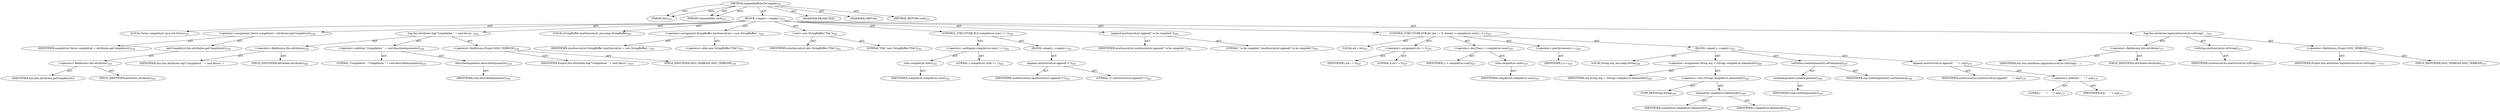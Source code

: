 digraph "logAndAddFilesToCompile" {  
"111669149707" [label = <(METHOD,logAndAddFilesToCompile)<SUB>255</SUB>> ]
"115964117008" [label = <(PARAM,this)<SUB>255</SUB>> ]
"115964117009" [label = <(PARAM,Commandline cmd)<SUB>255</SUB>> ]
"25769803807" [label = <(BLOCK,&lt;empty&gt;,&lt;empty&gt;)<SUB>255</SUB>> ]
"94489280518" [label = <(LOCAL,Vector compileList: java.util.Vector)<SUB>256</SUB>> ]
"30064771211" [label = <(&lt;operator&gt;.assignment,Vector compileList = attributes.getCompileList())<SUB>256</SUB>> ]
"68719476837" [label = <(IDENTIFIER,compileList,Vector compileList = attributes.getCompileList())<SUB>256</SUB>> ]
"30064771212" [label = <(getCompileList,this.attributes.getCompileList())<SUB>256</SUB>> ]
"30064771213" [label = <(&lt;operator&gt;.fieldAccess,this.attributes)<SUB>256</SUB>> ]
"68719476838" [label = <(IDENTIFIER,this,this.attributes.getCompileList())> ]
"55834574885" [label = <(FIELD_IDENTIFIER,attributes,attributes)<SUB>256</SUB>> ]
"30064771214" [label = <(log,this.attributes.log(&quot;Compilation &quot; + cmd.descri...)<SUB>258</SUB>> ]
"30064771215" [label = <(&lt;operator&gt;.fieldAccess,this.attributes)<SUB>258</SUB>> ]
"68719476839" [label = <(IDENTIFIER,this,this.attributes.log(&quot;Compilation &quot; + cmd.descri...)> ]
"55834574886" [label = <(FIELD_IDENTIFIER,attributes,attributes)<SUB>258</SUB>> ]
"30064771216" [label = <(&lt;operator&gt;.addition,&quot;Compilation &quot; + cmd.describeArguments())<SUB>258</SUB>> ]
"90194313246" [label = <(LITERAL,&quot;Compilation &quot;,&quot;Compilation &quot; + cmd.describeArguments())<SUB>258</SUB>> ]
"30064771217" [label = <(describeArguments,describeArguments())<SUB>258</SUB>> ]
"68719476840" [label = <(IDENTIFIER,cmd,describeArguments())<SUB>258</SUB>> ]
"30064771218" [label = <(&lt;operator&gt;.fieldAccess,Project.MSG_VERBOSE)<SUB>259</SUB>> ]
"68719476841" [label = <(IDENTIFIER,Project,this.attributes.log(&quot;Compilation &quot; + cmd.descri...)<SUB>259</SUB>> ]
"55834574887" [label = <(FIELD_IDENTIFIER,MSG_VERBOSE,MSG_VERBOSE)<SUB>259</SUB>> ]
"94489280519" [label = <(LOCAL,StringBuffer niceSourceList: java.lang.StringBuffer)<SUB>261</SUB>> ]
"30064771219" [label = <(&lt;operator&gt;.assignment,StringBuffer niceSourceList = new StringBuffer(...)<SUB>261</SUB>> ]
"68719476842" [label = <(IDENTIFIER,niceSourceList,StringBuffer niceSourceList = new StringBuffer(...)<SUB>261</SUB>> ]
"30064771220" [label = <(&lt;operator&gt;.alloc,new StringBuffer(&quot;File&quot;))<SUB>261</SUB>> ]
"30064771221" [label = <(&lt;init&gt;,new StringBuffer(&quot;File&quot;))<SUB>261</SUB>> ]
"68719476843" [label = <(IDENTIFIER,niceSourceList,new StringBuffer(&quot;File&quot;))<SUB>261</SUB>> ]
"90194313247" [label = <(LITERAL,&quot;File&quot;,new StringBuffer(&quot;File&quot;))<SUB>261</SUB>> ]
"47244640276" [label = <(CONTROL_STRUCTURE,IF,if (compileList.size() != 1))<SUB>262</SUB>> ]
"30064771222" [label = <(&lt;operator&gt;.notEquals,compileList.size() != 1)<SUB>262</SUB>> ]
"30064771223" [label = <(size,compileList.size())<SUB>262</SUB>> ]
"68719476844" [label = <(IDENTIFIER,compileList,compileList.size())<SUB>262</SUB>> ]
"90194313248" [label = <(LITERAL,1,compileList.size() != 1)<SUB>262</SUB>> ]
"25769803808" [label = <(BLOCK,&lt;empty&gt;,&lt;empty&gt;)<SUB>262</SUB>> ]
"30064771224" [label = <(append,niceSourceList.append(&quot;s&quot;))<SUB>263</SUB>> ]
"68719476845" [label = <(IDENTIFIER,niceSourceList,niceSourceList.append(&quot;s&quot;))<SUB>263</SUB>> ]
"90194313249" [label = <(LITERAL,&quot;s&quot;,niceSourceList.append(&quot;s&quot;))<SUB>263</SUB>> ]
"30064771225" [label = <(append,niceSourceList.append(&quot; to be compiled:&quot;))<SUB>265</SUB>> ]
"68719476846" [label = <(IDENTIFIER,niceSourceList,niceSourceList.append(&quot; to be compiled:&quot;))<SUB>265</SUB>> ]
"90194313250" [label = <(LITERAL,&quot; to be compiled:&quot;,niceSourceList.append(&quot; to be compiled:&quot;))<SUB>265</SUB>> ]
"47244640277" [label = <(CONTROL_STRUCTURE,FOR,for (int i = 0; Some(i &lt; compileList.size()); i++))<SUB>267</SUB>> ]
"94489280520" [label = <(LOCAL,int i: int)<SUB>267</SUB>> ]
"30064771226" [label = <(&lt;operator&gt;.assignment,int i = 0)<SUB>267</SUB>> ]
"68719476847" [label = <(IDENTIFIER,i,int i = 0)<SUB>267</SUB>> ]
"90194313251" [label = <(LITERAL,0,int i = 0)<SUB>267</SUB>> ]
"30064771227" [label = <(&lt;operator&gt;.lessThan,i &lt; compileList.size())<SUB>267</SUB>> ]
"68719476848" [label = <(IDENTIFIER,i,i &lt; compileList.size())<SUB>267</SUB>> ]
"30064771228" [label = <(size,compileList.size())<SUB>267</SUB>> ]
"68719476849" [label = <(IDENTIFIER,compileList,compileList.size())<SUB>267</SUB>> ]
"30064771229" [label = <(&lt;operator&gt;.postIncrement,i++)<SUB>267</SUB>> ]
"68719476850" [label = <(IDENTIFIER,i,i++)<SUB>267</SUB>> ]
"25769803809" [label = <(BLOCK,&lt;empty&gt;,&lt;empty&gt;)<SUB>267</SUB>> ]
"94489280521" [label = <(LOCAL,String arg: java.lang.String)<SUB>268</SUB>> ]
"30064771230" [label = <(&lt;operator&gt;.assignment,String arg = (String) compileList.elementAt(i))<SUB>268</SUB>> ]
"68719476851" [label = <(IDENTIFIER,arg,String arg = (String) compileList.elementAt(i))<SUB>268</SUB>> ]
"30064771231" [label = <(&lt;operator&gt;.cast,(String) compileList.elementAt(i))<SUB>268</SUB>> ]
"180388626432" [label = <(TYPE_REF,String,String)<SUB>268</SUB>> ]
"30064771232" [label = <(elementAt,compileList.elementAt(i))<SUB>268</SUB>> ]
"68719476852" [label = <(IDENTIFIER,compileList,compileList.elementAt(i))<SUB>268</SUB>> ]
"68719476853" [label = <(IDENTIFIER,i,compileList.elementAt(i))<SUB>268</SUB>> ]
"30064771233" [label = <(setValue,createArgument().setValue(arg))<SUB>269</SUB>> ]
"30064771234" [label = <(createArgument,createArgument())<SUB>269</SUB>> ]
"68719476854" [label = <(IDENTIFIER,cmd,createArgument())<SUB>269</SUB>> ]
"68719476855" [label = <(IDENTIFIER,arg,createArgument().setValue(arg))<SUB>269</SUB>> ]
"30064771235" [label = <(append,niceSourceList.append(&quot;    &quot; + arg))<SUB>270</SUB>> ]
"68719476856" [label = <(IDENTIFIER,niceSourceList,niceSourceList.append(&quot;    &quot; + arg))<SUB>270</SUB>> ]
"30064771236" [label = <(&lt;operator&gt;.addition,&quot;    &quot; + arg)<SUB>270</SUB>> ]
"90194313252" [label = <(LITERAL,&quot;    &quot;,&quot;    &quot; + arg)<SUB>270</SUB>> ]
"68719476857" [label = <(IDENTIFIER,arg,&quot;    &quot; + arg)<SUB>270</SUB>> ]
"30064771237" [label = <(log,this.attributes.log(niceSourceList.toString(), ...)<SUB>273</SUB>> ]
"30064771238" [label = <(&lt;operator&gt;.fieldAccess,this.attributes)<SUB>273</SUB>> ]
"68719476858" [label = <(IDENTIFIER,this,this.attributes.log(niceSourceList.toString(), ...)> ]
"55834574888" [label = <(FIELD_IDENTIFIER,attributes,attributes)<SUB>273</SUB>> ]
"30064771239" [label = <(toString,niceSourceList.toString())<SUB>273</SUB>> ]
"68719476859" [label = <(IDENTIFIER,niceSourceList,niceSourceList.toString())<SUB>273</SUB>> ]
"30064771240" [label = <(&lt;operator&gt;.fieldAccess,Project.MSG_VERBOSE)<SUB>273</SUB>> ]
"68719476860" [label = <(IDENTIFIER,Project,this.attributes.log(niceSourceList.toString(), ...)<SUB>273</SUB>> ]
"55834574889" [label = <(FIELD_IDENTIFIER,MSG_VERBOSE,MSG_VERBOSE)<SUB>273</SUB>> ]
"133143986202" [label = <(MODIFIER,PROTECTED)> ]
"133143986203" [label = <(MODIFIER,VIRTUAL)> ]
"128849018891" [label = <(METHOD_RETURN,void)<SUB>255</SUB>> ]
  "111669149707" -> "115964117008"  [ label = "AST: "] 
  "111669149707" -> "115964117009"  [ label = "AST: "] 
  "111669149707" -> "25769803807"  [ label = "AST: "] 
  "111669149707" -> "133143986202"  [ label = "AST: "] 
  "111669149707" -> "133143986203"  [ label = "AST: "] 
  "111669149707" -> "128849018891"  [ label = "AST: "] 
  "25769803807" -> "94489280518"  [ label = "AST: "] 
  "25769803807" -> "30064771211"  [ label = "AST: "] 
  "25769803807" -> "30064771214"  [ label = "AST: "] 
  "25769803807" -> "94489280519"  [ label = "AST: "] 
  "25769803807" -> "30064771219"  [ label = "AST: "] 
  "25769803807" -> "30064771221"  [ label = "AST: "] 
  "25769803807" -> "47244640276"  [ label = "AST: "] 
  "25769803807" -> "30064771225"  [ label = "AST: "] 
  "25769803807" -> "47244640277"  [ label = "AST: "] 
  "25769803807" -> "30064771237"  [ label = "AST: "] 
  "30064771211" -> "68719476837"  [ label = "AST: "] 
  "30064771211" -> "30064771212"  [ label = "AST: "] 
  "30064771212" -> "30064771213"  [ label = "AST: "] 
  "30064771213" -> "68719476838"  [ label = "AST: "] 
  "30064771213" -> "55834574885"  [ label = "AST: "] 
  "30064771214" -> "30064771215"  [ label = "AST: "] 
  "30064771214" -> "30064771216"  [ label = "AST: "] 
  "30064771214" -> "30064771218"  [ label = "AST: "] 
  "30064771215" -> "68719476839"  [ label = "AST: "] 
  "30064771215" -> "55834574886"  [ label = "AST: "] 
  "30064771216" -> "90194313246"  [ label = "AST: "] 
  "30064771216" -> "30064771217"  [ label = "AST: "] 
  "30064771217" -> "68719476840"  [ label = "AST: "] 
  "30064771218" -> "68719476841"  [ label = "AST: "] 
  "30064771218" -> "55834574887"  [ label = "AST: "] 
  "30064771219" -> "68719476842"  [ label = "AST: "] 
  "30064771219" -> "30064771220"  [ label = "AST: "] 
  "30064771221" -> "68719476843"  [ label = "AST: "] 
  "30064771221" -> "90194313247"  [ label = "AST: "] 
  "47244640276" -> "30064771222"  [ label = "AST: "] 
  "47244640276" -> "25769803808"  [ label = "AST: "] 
  "30064771222" -> "30064771223"  [ label = "AST: "] 
  "30064771222" -> "90194313248"  [ label = "AST: "] 
  "30064771223" -> "68719476844"  [ label = "AST: "] 
  "25769803808" -> "30064771224"  [ label = "AST: "] 
  "30064771224" -> "68719476845"  [ label = "AST: "] 
  "30064771224" -> "90194313249"  [ label = "AST: "] 
  "30064771225" -> "68719476846"  [ label = "AST: "] 
  "30064771225" -> "90194313250"  [ label = "AST: "] 
  "47244640277" -> "94489280520"  [ label = "AST: "] 
  "47244640277" -> "30064771226"  [ label = "AST: "] 
  "47244640277" -> "30064771227"  [ label = "AST: "] 
  "47244640277" -> "30064771229"  [ label = "AST: "] 
  "47244640277" -> "25769803809"  [ label = "AST: "] 
  "30064771226" -> "68719476847"  [ label = "AST: "] 
  "30064771226" -> "90194313251"  [ label = "AST: "] 
  "30064771227" -> "68719476848"  [ label = "AST: "] 
  "30064771227" -> "30064771228"  [ label = "AST: "] 
  "30064771228" -> "68719476849"  [ label = "AST: "] 
  "30064771229" -> "68719476850"  [ label = "AST: "] 
  "25769803809" -> "94489280521"  [ label = "AST: "] 
  "25769803809" -> "30064771230"  [ label = "AST: "] 
  "25769803809" -> "30064771233"  [ label = "AST: "] 
  "25769803809" -> "30064771235"  [ label = "AST: "] 
  "30064771230" -> "68719476851"  [ label = "AST: "] 
  "30064771230" -> "30064771231"  [ label = "AST: "] 
  "30064771231" -> "180388626432"  [ label = "AST: "] 
  "30064771231" -> "30064771232"  [ label = "AST: "] 
  "30064771232" -> "68719476852"  [ label = "AST: "] 
  "30064771232" -> "68719476853"  [ label = "AST: "] 
  "30064771233" -> "30064771234"  [ label = "AST: "] 
  "30064771233" -> "68719476855"  [ label = "AST: "] 
  "30064771234" -> "68719476854"  [ label = "AST: "] 
  "30064771235" -> "68719476856"  [ label = "AST: "] 
  "30064771235" -> "30064771236"  [ label = "AST: "] 
  "30064771236" -> "90194313252"  [ label = "AST: "] 
  "30064771236" -> "68719476857"  [ label = "AST: "] 
  "30064771237" -> "30064771238"  [ label = "AST: "] 
  "30064771237" -> "30064771239"  [ label = "AST: "] 
  "30064771237" -> "30064771240"  [ label = "AST: "] 
  "30064771238" -> "68719476858"  [ label = "AST: "] 
  "30064771238" -> "55834574888"  [ label = "AST: "] 
  "30064771239" -> "68719476859"  [ label = "AST: "] 
  "30064771240" -> "68719476860"  [ label = "AST: "] 
  "30064771240" -> "55834574889"  [ label = "AST: "] 
  "111669149707" -> "115964117008"  [ label = "DDG: "] 
  "111669149707" -> "115964117009"  [ label = "DDG: "] 
}
